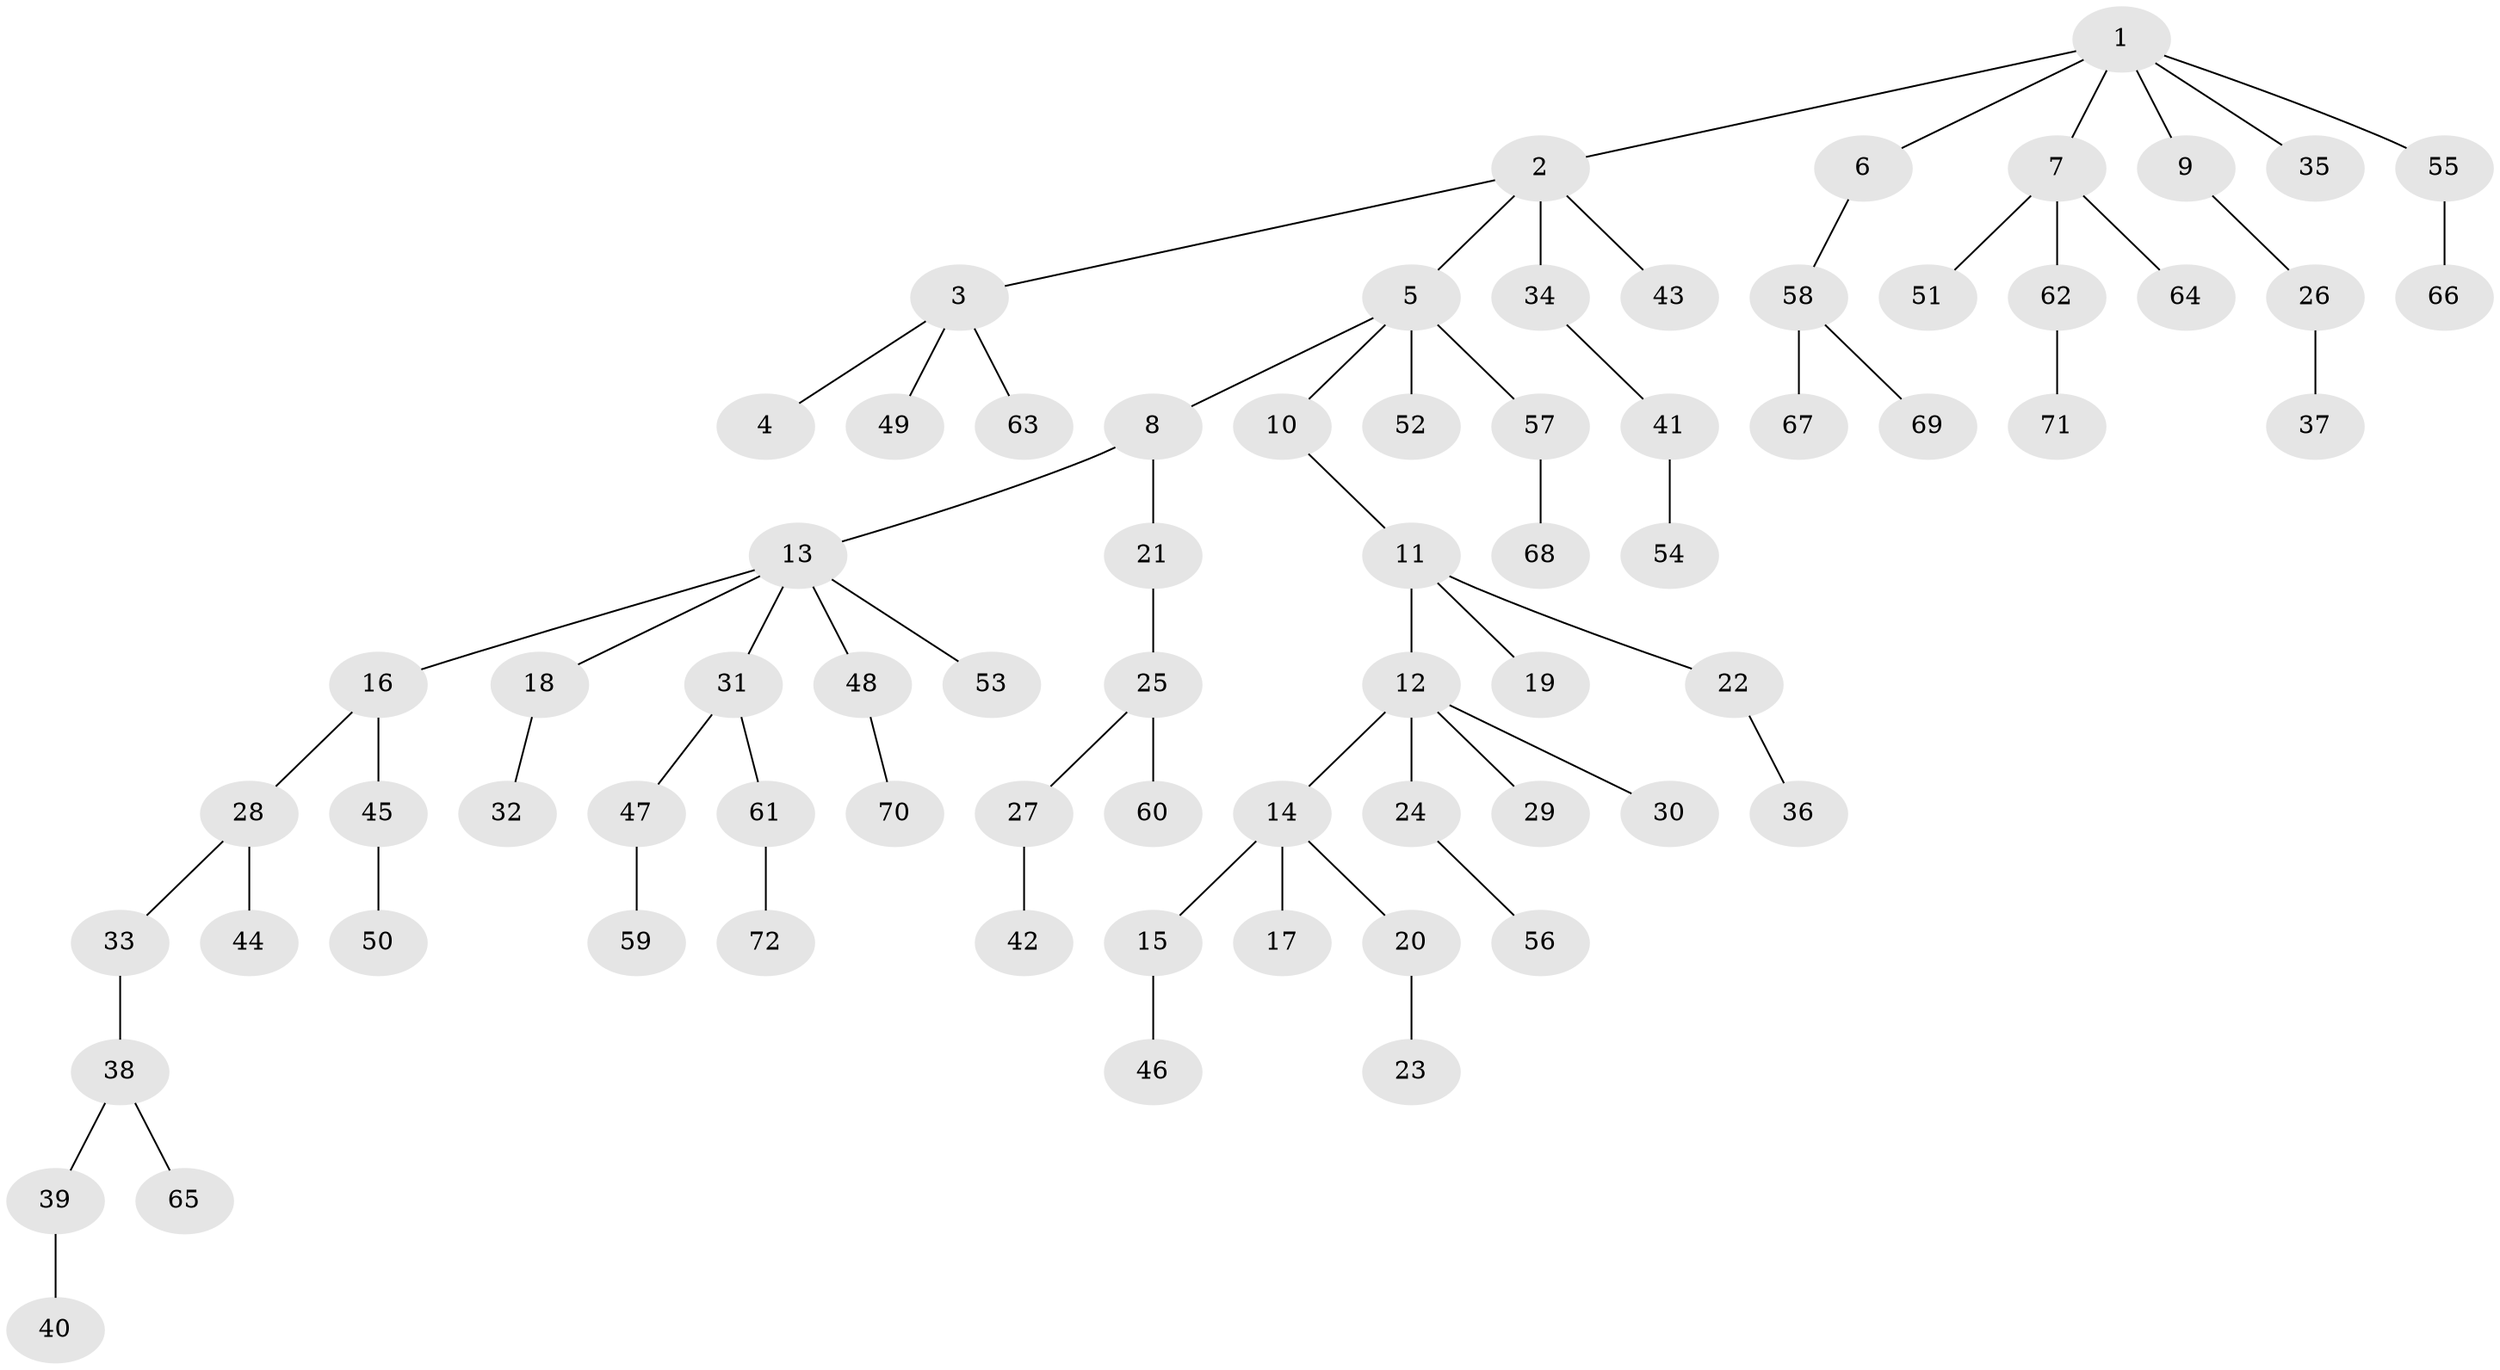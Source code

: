 // coarse degree distribution, {6: 0.020833333333333332, 4: 0.08333333333333333, 3: 0.125, 5: 0.0625, 2: 0.10416666666666667, 1: 0.6041666666666666}
// Generated by graph-tools (version 1.1) at 2025/52/02/27/25 19:52:11]
// undirected, 72 vertices, 71 edges
graph export_dot {
graph [start="1"]
  node [color=gray90,style=filled];
  1;
  2;
  3;
  4;
  5;
  6;
  7;
  8;
  9;
  10;
  11;
  12;
  13;
  14;
  15;
  16;
  17;
  18;
  19;
  20;
  21;
  22;
  23;
  24;
  25;
  26;
  27;
  28;
  29;
  30;
  31;
  32;
  33;
  34;
  35;
  36;
  37;
  38;
  39;
  40;
  41;
  42;
  43;
  44;
  45;
  46;
  47;
  48;
  49;
  50;
  51;
  52;
  53;
  54;
  55;
  56;
  57;
  58;
  59;
  60;
  61;
  62;
  63;
  64;
  65;
  66;
  67;
  68;
  69;
  70;
  71;
  72;
  1 -- 2;
  1 -- 6;
  1 -- 7;
  1 -- 9;
  1 -- 35;
  1 -- 55;
  2 -- 3;
  2 -- 5;
  2 -- 34;
  2 -- 43;
  3 -- 4;
  3 -- 49;
  3 -- 63;
  5 -- 8;
  5 -- 10;
  5 -- 52;
  5 -- 57;
  6 -- 58;
  7 -- 51;
  7 -- 62;
  7 -- 64;
  8 -- 13;
  8 -- 21;
  9 -- 26;
  10 -- 11;
  11 -- 12;
  11 -- 19;
  11 -- 22;
  12 -- 14;
  12 -- 24;
  12 -- 29;
  12 -- 30;
  13 -- 16;
  13 -- 18;
  13 -- 31;
  13 -- 48;
  13 -- 53;
  14 -- 15;
  14 -- 17;
  14 -- 20;
  15 -- 46;
  16 -- 28;
  16 -- 45;
  18 -- 32;
  20 -- 23;
  21 -- 25;
  22 -- 36;
  24 -- 56;
  25 -- 27;
  25 -- 60;
  26 -- 37;
  27 -- 42;
  28 -- 33;
  28 -- 44;
  31 -- 47;
  31 -- 61;
  33 -- 38;
  34 -- 41;
  38 -- 39;
  38 -- 65;
  39 -- 40;
  41 -- 54;
  45 -- 50;
  47 -- 59;
  48 -- 70;
  55 -- 66;
  57 -- 68;
  58 -- 67;
  58 -- 69;
  61 -- 72;
  62 -- 71;
}
